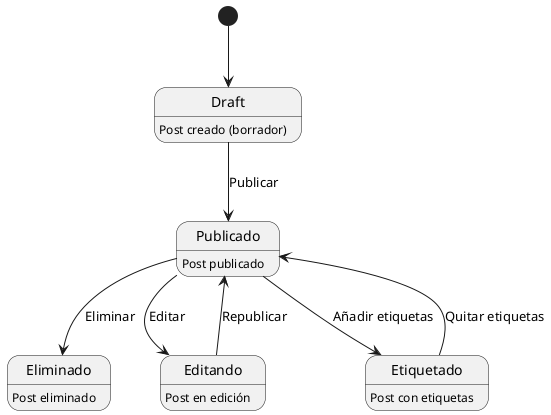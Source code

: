 @startuml
[*] --> Draft
Draft : Post creado (borrador)
Draft --> Publicado : Publicar
Publicado : Post publicado
Publicado --> Eliminado : Eliminar
Eliminado : Post eliminado
Publicado --> Editando : Editar
Editando : Post en edición
Editando --> Publicado : Republicar
Publicado --> Etiquetado : Añadir etiquetas
Etiquetado : Post con etiquetas
Etiquetado --> Publicado : Quitar etiquetas
@enduml 
